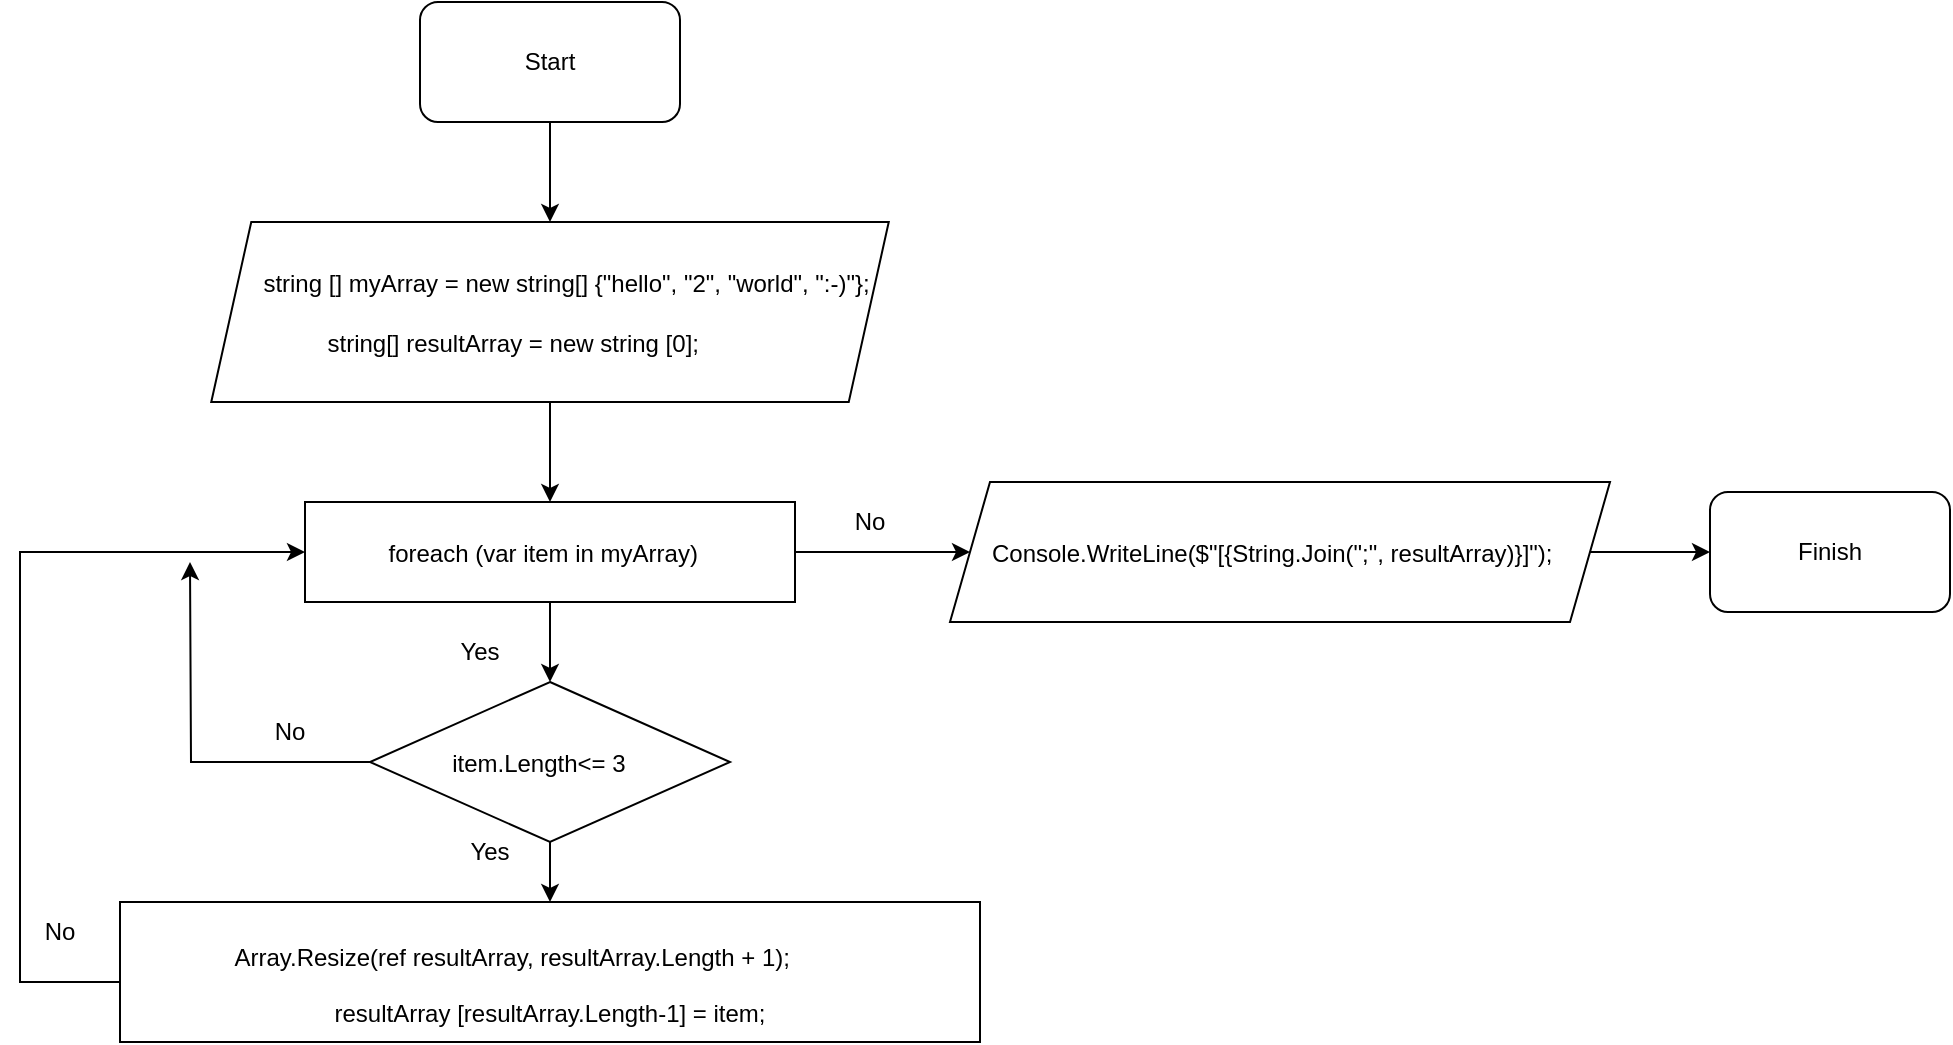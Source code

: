 <mxfile version="20.8.5" type="device"><diagram id="5I8nrXqe6cjlzHU3Gk26" name="Страница 1"><mxGraphModel dx="1114" dy="584" grid="1" gridSize="10" guides="1" tooltips="1" connect="1" arrows="1" fold="1" page="1" pageScale="1" pageWidth="827" pageHeight="1169" math="0" shadow="0"><root><mxCell id="0"/><mxCell id="1" parent="0"/><mxCell id="Lu6ulVGAG91Cbu9Ao6yT-3" style="edgeStyle=orthogonalEdgeStyle;rounded=0;orthogonalLoop=1;jettySize=auto;html=1;exitX=0.5;exitY=1;exitDx=0;exitDy=0;" edge="1" parent="1" source="Lu6ulVGAG91Cbu9Ao6yT-1"><mxGeometry relative="1" as="geometry"><mxPoint x="370" y="140" as="targetPoint"/></mxGeometry></mxCell><mxCell id="Lu6ulVGAG91Cbu9Ao6yT-1" value="Start" style="rounded=1;whiteSpace=wrap;html=1;" vertex="1" parent="1"><mxGeometry x="305" y="30" width="130" height="60" as="geometry"/></mxCell><mxCell id="Lu6ulVGAG91Cbu9Ao6yT-9" value="" style="edgeStyle=orthogonalEdgeStyle;rounded=0;orthogonalLoop=1;jettySize=auto;html=1;" edge="1" parent="1" source="Lu6ulVGAG91Cbu9Ao6yT-7" target="Lu6ulVGAG91Cbu9Ao6yT-8"><mxGeometry relative="1" as="geometry"/></mxCell><mxCell id="Lu6ulVGAG91Cbu9Ao6yT-13" style="edgeStyle=orthogonalEdgeStyle;rounded=0;orthogonalLoop=1;jettySize=auto;html=1;exitX=1;exitY=0.5;exitDx=0;exitDy=0;" edge="1" parent="1" source="Lu6ulVGAG91Cbu9Ao6yT-8" target="Lu6ulVGAG91Cbu9Ao6yT-12"><mxGeometry relative="1" as="geometry"><Array as="points"><mxPoint x="580" y="305"/><mxPoint x="580" y="305"/></Array></mxGeometry></mxCell><mxCell id="Lu6ulVGAG91Cbu9Ao6yT-7" value="&lt;p style=&quot;margin-left:-1.0cm;line-height:150%&quot; class=&quot;Bodytext2&quot;&gt;&amp;nbsp; &amp;nbsp; &amp;nbsp; &amp;nbsp; &amp;nbsp; &amp;nbsp; &amp;nbsp; &amp;nbsp; string [] myArray = new string[] {&quot;hello&quot;, &quot;2&quot;, &quot;world&quot;, &quot;:-)&quot;};&lt;/p&gt;&lt;p style=&quot;margin-left:-1.0cm;line-height:150%&quot; class=&quot;Bodytext2&quot;&gt;&lt;span style=&quot;background-color: transparent;&quot;&gt;string[] resultArray =&amp;nbsp;&lt;/span&gt;&lt;span style=&quot;background-color: transparent;&quot;&gt;new string [0];&lt;/span&gt;&lt;/p&gt;&lt;p style=&quot;margin-left:-1.0cm;line-height:150%;background:transparent&quot; class=&quot;Bodytext2&quot;&gt;&lt;span&gt;&lt;/span&gt;&lt;/p&gt;" style="shape=parallelogram;perimeter=parallelogramPerimeter;whiteSpace=wrap;html=1;fixedSize=1;" vertex="1" parent="1"><mxGeometry x="200.63" y="140" width="338.75" height="90" as="geometry"/></mxCell><mxCell id="Lu6ulVGAG91Cbu9Ao6yT-20" value="" style="edgeStyle=orthogonalEdgeStyle;rounded=0;orthogonalLoop=1;jettySize=auto;html=1;" edge="1" parent="1" source="Lu6ulVGAG91Cbu9Ao6yT-8" target="Lu6ulVGAG91Cbu9Ao6yT-19"><mxGeometry relative="1" as="geometry"/></mxCell><mxCell id="Lu6ulVGAG91Cbu9Ao6yT-8" value="&lt;p style=&quot;margin-left:-1.0cm;line-height:150%;background:transparent&quot; class=&quot;Bodytext2&quot;&gt;&amp;nbsp; &amp;nbsp; &amp;nbsp; &amp;nbsp; &amp;nbsp;foreach (var item in myArray)&lt;/p&gt;" style="whiteSpace=wrap;html=1;" vertex="1" parent="1"><mxGeometry x="247.5" y="280" width="245" height="50" as="geometry"/></mxCell><mxCell id="Lu6ulVGAG91Cbu9Ao6yT-17" value="" style="edgeStyle=orthogonalEdgeStyle;rounded=0;orthogonalLoop=1;jettySize=auto;html=1;" edge="1" parent="1" source="Lu6ulVGAG91Cbu9Ao6yT-12" target="Lu6ulVGAG91Cbu9Ao6yT-16"><mxGeometry relative="1" as="geometry"/></mxCell><mxCell id="Lu6ulVGAG91Cbu9Ao6yT-12" value="&lt;p style=&quot;margin-left:-1.0cm;line-height:150%;background:transparent&quot; class=&quot;Bodytext2&quot;&gt;&amp;nbsp; &amp;nbsp; &amp;nbsp; &amp;nbsp; &amp;nbsp;&lt;span style=&quot;background-color: transparent;&quot;&gt;Console.WriteLine($&quot;[{String.Join(&quot;;&quot;, resultArray)}]&quot;);&lt;/span&gt;&lt;/p&gt;&lt;p style=&quot;margin-left:-1.0cm;line-height:150%;background:transparent&quot; class=&quot;Bodytext2&quot;&gt;&lt;span&gt;&lt;/span&gt;&lt;/p&gt;" style="shape=parallelogram;perimeter=parallelogramPerimeter;whiteSpace=wrap;html=1;fixedSize=1;" vertex="1" parent="1"><mxGeometry x="570" y="270" width="330" height="70" as="geometry"/></mxCell><mxCell id="Lu6ulVGAG91Cbu9Ao6yT-16" value="Finish" style="rounded=1;whiteSpace=wrap;html=1;" vertex="1" parent="1"><mxGeometry x="950" y="275" width="120" height="60" as="geometry"/></mxCell><mxCell id="Lu6ulVGAG91Cbu9Ao6yT-22" value="" style="edgeStyle=orthogonalEdgeStyle;rounded=0;orthogonalLoop=1;jettySize=auto;html=1;" edge="1" parent="1" source="Lu6ulVGAG91Cbu9Ao6yT-19" target="Lu6ulVGAG91Cbu9Ao6yT-21"><mxGeometry relative="1" as="geometry"/></mxCell><mxCell id="Lu6ulVGAG91Cbu9Ao6yT-27" style="edgeStyle=orthogonalEdgeStyle;rounded=0;orthogonalLoop=1;jettySize=auto;html=1;exitX=0;exitY=0.5;exitDx=0;exitDy=0;" edge="1" parent="1" source="Lu6ulVGAG91Cbu9Ao6yT-19"><mxGeometry relative="1" as="geometry"><mxPoint x="190" y="310" as="targetPoint"/></mxGeometry></mxCell><mxCell id="Lu6ulVGAG91Cbu9Ao6yT-19" value="&lt;p style=&quot;margin-left:-1.0cm;line-height:150%;background:transparent&quot; class=&quot;Bodytext2&quot;&gt;&lt;span lang=&quot;EN-US&quot;&gt;&amp;nbsp; &amp;nbsp; &amp;nbsp; &amp;nbsp; item.Length&amp;lt;= 3&lt;/span&gt;&lt;/p&gt;" style="rhombus;whiteSpace=wrap;html=1;" vertex="1" parent="1"><mxGeometry x="280" y="370" width="180" height="80" as="geometry"/></mxCell><mxCell id="Lu6ulVGAG91Cbu9Ao6yT-21" value="&lt;p style=&quot;margin-left:-1.0cm;line-height:150%;background:transparent&quot; class=&quot;Bodytext2&quot;&gt;Array.Resize(ref resultArray, resultArray.Length + 1);&lt;/p&gt;&lt;span style=&quot;background-color: transparent;&quot;&gt;resultArray&amp;nbsp;&lt;/span&gt;&lt;span style=&quot;background-color: transparent;&quot;&gt;[resultArray.Length-1] = item;&lt;/span&gt;&lt;span style=&quot;background-color: transparent;&quot;&gt;&lt;br&gt;&lt;/span&gt;" style="whiteSpace=wrap;html=1;" vertex="1" parent="1"><mxGeometry x="155" y="480" width="430" height="70" as="geometry"/></mxCell><mxCell id="Lu6ulVGAG91Cbu9Ao6yT-23" value="Yes" style="text;html=1;strokeColor=none;fillColor=none;align=center;verticalAlign=middle;whiteSpace=wrap;rounded=0;" vertex="1" parent="1"><mxGeometry x="305" y="340" width="60" height="30" as="geometry"/></mxCell><mxCell id="Lu6ulVGAG91Cbu9Ao6yT-24" value="Yes" style="text;html=1;strokeColor=none;fillColor=none;align=center;verticalAlign=middle;whiteSpace=wrap;rounded=0;" vertex="1" parent="1"><mxGeometry x="310" y="440" width="60" height="30" as="geometry"/></mxCell><mxCell id="Lu6ulVGAG91Cbu9Ao6yT-25" value="" style="endArrow=classic;html=1;rounded=0;entryX=0;entryY=0.5;entryDx=0;entryDy=0;" edge="1" parent="1" target="Lu6ulVGAG91Cbu9Ao6yT-8"><mxGeometry width="50" height="50" relative="1" as="geometry"><mxPoint x="155" y="520" as="sourcePoint"/><mxPoint x="105" y="300" as="targetPoint"/><Array as="points"><mxPoint x="105" y="520"/><mxPoint x="105" y="305"/></Array></mxGeometry></mxCell><mxCell id="Lu6ulVGAG91Cbu9Ao6yT-28" value="No" style="text;html=1;strokeColor=none;fillColor=none;align=center;verticalAlign=middle;whiteSpace=wrap;rounded=0;" vertex="1" parent="1"><mxGeometry x="210" y="380" width="60" height="30" as="geometry"/></mxCell><mxCell id="Lu6ulVGAG91Cbu9Ao6yT-29" value="No" style="text;html=1;strokeColor=none;fillColor=none;align=center;verticalAlign=middle;whiteSpace=wrap;rounded=0;" vertex="1" parent="1"><mxGeometry x="95" y="480" width="60" height="30" as="geometry"/></mxCell><mxCell id="Lu6ulVGAG91Cbu9Ao6yT-30" value="No" style="text;html=1;strokeColor=none;fillColor=none;align=center;verticalAlign=middle;whiteSpace=wrap;rounded=0;" vertex="1" parent="1"><mxGeometry x="500" y="275" width="60" height="30" as="geometry"/></mxCell></root></mxGraphModel></diagram></mxfile>
